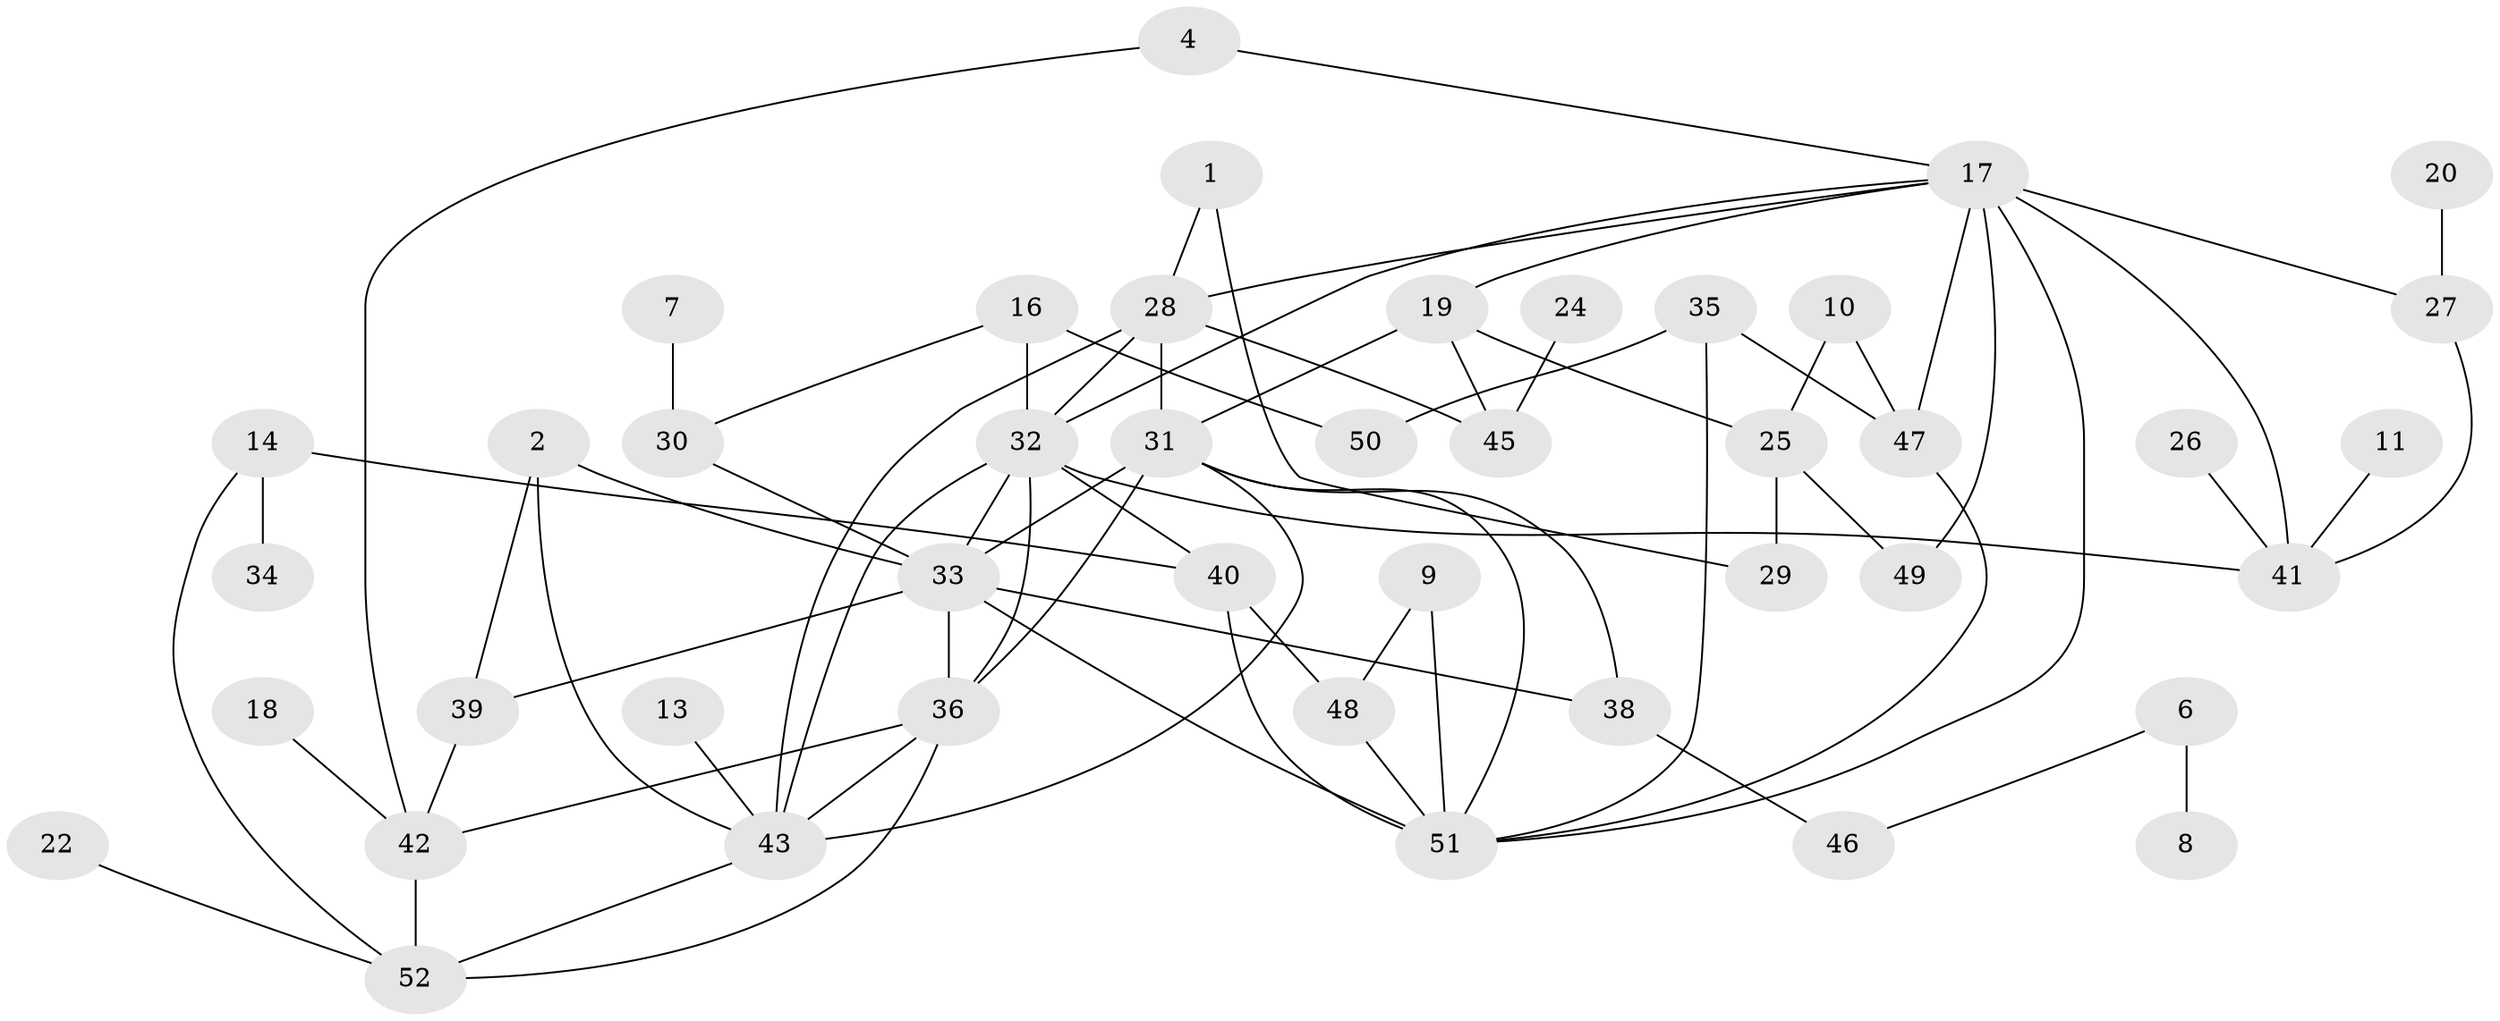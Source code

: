 // original degree distribution, {3: 0.18867924528301888, 2: 0.24528301886792453, 4: 0.16037735849056603, 6: 0.02830188679245283, 0: 0.08490566037735849, 1: 0.1792452830188679, 5: 0.09433962264150944, 7: 0.009433962264150943, 8: 0.009433962264150943}
// Generated by graph-tools (version 1.1) at 2025/00/03/09/25 03:00:43]
// undirected, 44 vertices, 74 edges
graph export_dot {
graph [start="1"]
  node [color=gray90,style=filled];
  1;
  2;
  4;
  6;
  7;
  8;
  9;
  10;
  11;
  13;
  14;
  16;
  17;
  18;
  19;
  20;
  22;
  24;
  25;
  26;
  27;
  28;
  29;
  30;
  31;
  32;
  33;
  34;
  35;
  36;
  38;
  39;
  40;
  41;
  42;
  43;
  45;
  46;
  47;
  48;
  49;
  50;
  51;
  52;
  1 -- 28 [weight=1.0];
  1 -- 29 [weight=1.0];
  2 -- 33 [weight=1.0];
  2 -- 39 [weight=1.0];
  2 -- 43 [weight=1.0];
  4 -- 17 [weight=1.0];
  4 -- 42 [weight=1.0];
  6 -- 8 [weight=1.0];
  6 -- 46 [weight=1.0];
  7 -- 30 [weight=1.0];
  9 -- 48 [weight=1.0];
  9 -- 51 [weight=1.0];
  10 -- 25 [weight=1.0];
  10 -- 47 [weight=1.0];
  11 -- 41 [weight=1.0];
  13 -- 43 [weight=1.0];
  14 -- 34 [weight=1.0];
  14 -- 40 [weight=2.0];
  14 -- 52 [weight=1.0];
  16 -- 30 [weight=1.0];
  16 -- 32 [weight=1.0];
  16 -- 50 [weight=1.0];
  17 -- 19 [weight=1.0];
  17 -- 27 [weight=1.0];
  17 -- 28 [weight=1.0];
  17 -- 32 [weight=1.0];
  17 -- 41 [weight=2.0];
  17 -- 47 [weight=1.0];
  17 -- 49 [weight=1.0];
  17 -- 51 [weight=1.0];
  18 -- 42 [weight=1.0];
  19 -- 25 [weight=1.0];
  19 -- 31 [weight=2.0];
  19 -- 45 [weight=1.0];
  20 -- 27 [weight=1.0];
  22 -- 52 [weight=1.0];
  24 -- 45 [weight=1.0];
  25 -- 29 [weight=1.0];
  25 -- 49 [weight=1.0];
  26 -- 41 [weight=1.0];
  27 -- 41 [weight=1.0];
  28 -- 31 [weight=1.0];
  28 -- 32 [weight=1.0];
  28 -- 43 [weight=2.0];
  28 -- 45 [weight=1.0];
  30 -- 33 [weight=1.0];
  31 -- 33 [weight=1.0];
  31 -- 36 [weight=2.0];
  31 -- 38 [weight=1.0];
  31 -- 43 [weight=1.0];
  31 -- 51 [weight=1.0];
  32 -- 33 [weight=2.0];
  32 -- 36 [weight=1.0];
  32 -- 40 [weight=1.0];
  32 -- 41 [weight=2.0];
  32 -- 43 [weight=1.0];
  33 -- 36 [weight=3.0];
  33 -- 38 [weight=1.0];
  33 -- 39 [weight=1.0];
  33 -- 51 [weight=2.0];
  35 -- 47 [weight=1.0];
  35 -- 50 [weight=1.0];
  35 -- 51 [weight=1.0];
  36 -- 42 [weight=1.0];
  36 -- 43 [weight=2.0];
  36 -- 52 [weight=1.0];
  38 -- 46 [weight=1.0];
  39 -- 42 [weight=1.0];
  40 -- 48 [weight=1.0];
  40 -- 51 [weight=1.0];
  42 -- 52 [weight=1.0];
  43 -- 52 [weight=1.0];
  47 -- 51 [weight=1.0];
  48 -- 51 [weight=1.0];
}
